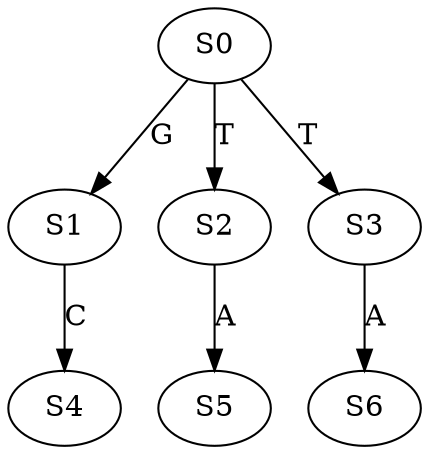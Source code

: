 strict digraph  {
	S0 -> S1 [ label = G ];
	S0 -> S2 [ label = T ];
	S0 -> S3 [ label = T ];
	S1 -> S4 [ label = C ];
	S2 -> S5 [ label = A ];
	S3 -> S6 [ label = A ];
}
